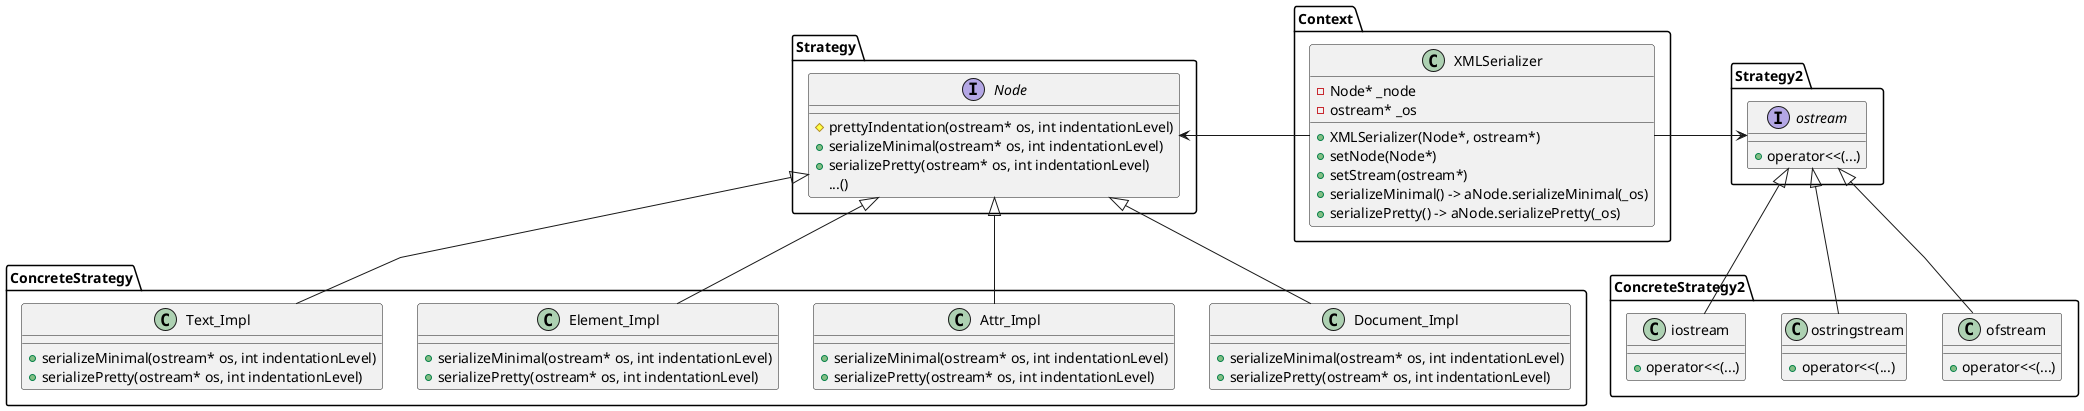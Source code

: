 @startuml Strategy
'skinparam linetype ortho
skinparam linetype polyline

class Context.XMLSerializer {
    -Node* _node
    -ostream* _os
    +XMLSerializer(Node*, ostream*)
    +setNode(Node*)
    +setStream(ostream*)
    +serializeMinimal() -> aNode.serializeMinimal(_os)
    +serializePretty() -> aNode.serializePretty(_os)
}

interface Strategy.Node {
    ' -int indentationLevel
    ' ...
    #prettyIndentation(ostream* os, int indentationLevel)
    +serializeMinimal(ostream* os, int indentationLevel)
    +serializePretty(ostream* os, int indentationLevel)
    ...()
}

class ConcreteStrategy.Document_Impl {
    +serializeMinimal(ostream* os, int indentationLevel)
    +serializePretty(ostream* os, int indentationLevel)
}

class ConcreteStrategy.Attr_Impl {
    +serializeMinimal(ostream* os, int indentationLevel)
    +serializePretty(ostream* os, int indentationLevel)
}

class ConcreteStrategy.Element_Impl {
    +serializeMinimal(ostream* os, int indentationLevel)
    +serializePretty(ostream* os, int indentationLevel)
}

class ConcreteStrategy.Text_Impl {
    +serializeMinimal(ostream* os, int indentationLevel)
    +serializePretty(ostream* os, int indentationLevel)
}

Strategy.Node <-right- Context.XMLSerializer
Strategy.Node <|-down- ConcreteStrategy.Document_Impl
Strategy.Node <|-down- ConcreteStrategy.Attr_Impl
Strategy.Node <|-down- ConcreteStrategy.Element_Impl
Strategy.Node <|-down- ConcreteStrategy.Text_Impl

interface Strategy2.ostream {
    +operator<<(...)
}

class ConcreteStrategy2.ofstream {
    +operator<<(...)
}

class ConcreteStrategy2.ostringstream {
    +operator<<(...)
}

class ConcreteStrategy2.iostream {
    +operator<<(...)
}

Strategy2.ostream <-right- Context.XMLSerializer
Strategy2.ostream <|-down- ConcreteStrategy2.ofstream
Strategy2.ostream <|-down- ConcreteStrategy2.ostringstream
Strategy2.ostream <|-down- ConcreteStrategy2.iostream
@enduml